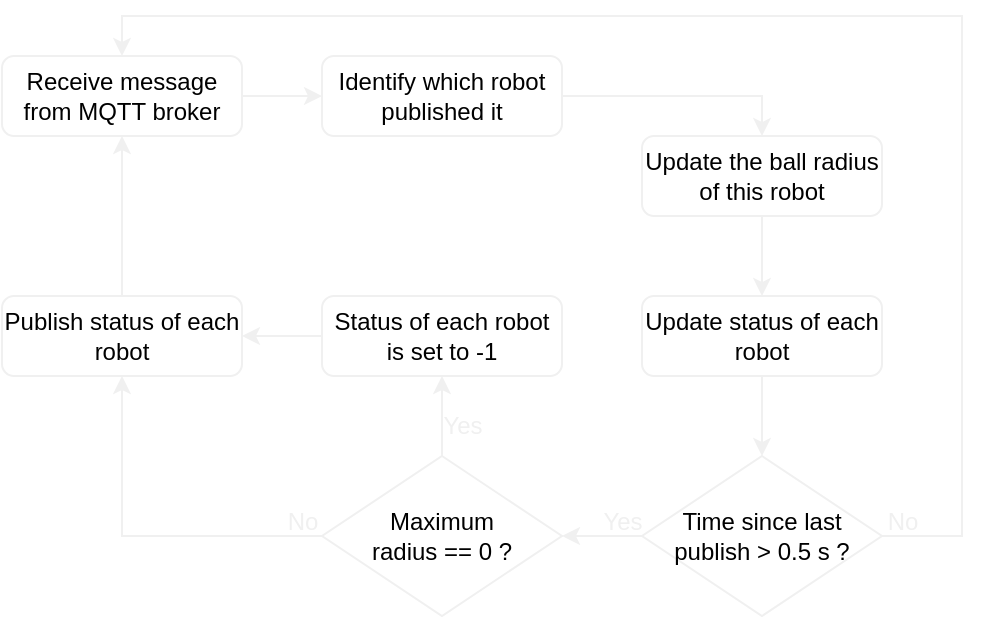<mxfile version="20.2.3" type="device"><diagram id="psDiw8rsGENUrxcVNBnG" name="Page-1"><mxGraphModel dx="1178" dy="695" grid="1" gridSize="10" guides="1" tooltips="1" connect="1" arrows="1" fold="1" page="1" pageScale="1" pageWidth="827" pageHeight="1169" background="none" math="0" shadow="0"><root><mxCell id="0"/><mxCell id="1" parent="0"/><mxCell id="6UMquqWn-O_g56xcp0qi-1" style="edgeStyle=orthogonalEdgeStyle;rounded=0;orthogonalLoop=1;jettySize=auto;html=1;exitX=1;exitY=0.5;exitDx=0;exitDy=0;entryX=0;entryY=0.5;entryDx=0;entryDy=0;strokeColor=#F0F0F0;fontColor=#000000;" edge="1" parent="1" source="6UMquqWn-O_g56xcp0qi-2" target="6UMquqWn-O_g56xcp0qi-4"><mxGeometry relative="1" as="geometry"/></mxCell><mxCell id="6UMquqWn-O_g56xcp0qi-2" value="Receive message from MQTT broker" style="rounded=1;whiteSpace=wrap;html=1;strokeColor=#F0F0F0;fontColor=#000000;labelBackgroundColor=none;" vertex="1" parent="1"><mxGeometry x="80" y="80" width="120" height="40" as="geometry"/></mxCell><mxCell id="6UMquqWn-O_g56xcp0qi-10" style="edgeStyle=orthogonalEdgeStyle;rounded=0;orthogonalLoop=1;jettySize=auto;html=1;exitX=1;exitY=0.5;exitDx=0;exitDy=0;entryX=0.5;entryY=0;entryDx=0;entryDy=0;strokeColor=#F0F0F0;fontColor=#000000;" edge="1" parent="1" source="6UMquqWn-O_g56xcp0qi-4" target="6UMquqWn-O_g56xcp0qi-6"><mxGeometry relative="1" as="geometry"/></mxCell><mxCell id="6UMquqWn-O_g56xcp0qi-4" value="Identify which robot published it" style="rounded=1;whiteSpace=wrap;html=1;strokeColor=#F0F0F0;fontColor=#000000;labelBackgroundColor=none;" vertex="1" parent="1"><mxGeometry x="240" y="80" width="120" height="40" as="geometry"/></mxCell><mxCell id="6UMquqWn-O_g56xcp0qi-27" style="edgeStyle=orthogonalEdgeStyle;rounded=0;orthogonalLoop=1;jettySize=auto;html=1;exitX=0.5;exitY=1;exitDx=0;exitDy=0;entryX=0.5;entryY=0;entryDx=0;entryDy=0;fontColor=#000000;strokeColor=#F0F0F0;" edge="1" parent="1" source="6UMquqWn-O_g56xcp0qi-6" target="6UMquqWn-O_g56xcp0qi-26"><mxGeometry relative="1" as="geometry"/></mxCell><mxCell id="6UMquqWn-O_g56xcp0qi-6" value="Update the ball radius of this robot" style="rounded=1;whiteSpace=wrap;html=1;strokeColor=#F0F0F0;fontColor=#000000;labelBackgroundColor=none;" vertex="1" parent="1"><mxGeometry x="400" y="120" width="120" height="40" as="geometry"/></mxCell><mxCell id="6UMquqWn-O_g56xcp0qi-15" style="edgeStyle=orthogonalEdgeStyle;rounded=0;orthogonalLoop=1;jettySize=auto;html=1;exitX=1;exitY=0.5;exitDx=0;exitDy=0;entryX=0.5;entryY=0;entryDx=0;entryDy=0;strokeColor=#F0F0F0;fontColor=#000000;" edge="1" parent="1" source="6UMquqWn-O_g56xcp0qi-13" target="6UMquqWn-O_g56xcp0qi-2"><mxGeometry relative="1" as="geometry"><Array as="points"><mxPoint x="560" y="320"/><mxPoint x="560" y="60"/><mxPoint x="140" y="60"/></Array></mxGeometry></mxCell><mxCell id="6UMquqWn-O_g56xcp0qi-24" style="edgeStyle=orthogonalEdgeStyle;rounded=0;orthogonalLoop=1;jettySize=auto;html=1;exitX=0;exitY=0.5;exitDx=0;exitDy=0;entryX=1;entryY=0.5;entryDx=0;entryDy=0;fontColor=#000000;strokeColor=#F0F0F0;" edge="1" parent="1" source="6UMquqWn-O_g56xcp0qi-13" target="6UMquqWn-O_g56xcp0qi-19"><mxGeometry relative="1" as="geometry"/></mxCell><mxCell id="6UMquqWn-O_g56xcp0qi-13" value="Time since last publish &amp;gt; 0.5 s ?" style="rhombus;whiteSpace=wrap;html=1;strokeColor=#F0F0F0;fontColor=#000000;labelBackgroundColor=none;" vertex="1" parent="1"><mxGeometry x="400" y="280" width="120" height="80" as="geometry"/></mxCell><mxCell id="6UMquqWn-O_g56xcp0qi-16" value="No" style="text;html=1;align=center;verticalAlign=middle;resizable=0;points=[];autosize=1;strokeColor=none;fillColor=none;fontColor=#F0F0F0;" vertex="1" parent="1"><mxGeometry x="510" y="298" width="40" height="30" as="geometry"/></mxCell><mxCell id="6UMquqWn-O_g56xcp0qi-45" style="edgeStyle=orthogonalEdgeStyle;rounded=0;orthogonalLoop=1;jettySize=auto;html=1;exitX=0.5;exitY=0;exitDx=0;exitDy=0;entryX=0.5;entryY=1;entryDx=0;entryDy=0;fontColor=#000000;strokeColor=#F0F0F0;" edge="1" parent="1" source="6UMquqWn-O_g56xcp0qi-19" target="6UMquqWn-O_g56xcp0qi-29"><mxGeometry relative="1" as="geometry"/></mxCell><mxCell id="6UMquqWn-O_g56xcp0qi-46" style="edgeStyle=orthogonalEdgeStyle;rounded=0;orthogonalLoop=1;jettySize=auto;html=1;exitX=0;exitY=0.5;exitDx=0;exitDy=0;entryX=0.5;entryY=1;entryDx=0;entryDy=0;fontColor=#000000;strokeColor=#F0F0F0;" edge="1" parent="1" source="6UMquqWn-O_g56xcp0qi-19" target="6UMquqWn-O_g56xcp0qi-31"><mxGeometry relative="1" as="geometry"/></mxCell><mxCell id="6UMquqWn-O_g56xcp0qi-19" value="Maximum &lt;br&gt;radius == 0 ?" style="rhombus;whiteSpace=wrap;html=1;strokeColor=#F0F0F0;fontColor=#000000;labelBackgroundColor=none;" vertex="1" parent="1"><mxGeometry x="240" y="280" width="120" height="80" as="geometry"/></mxCell><mxCell id="6UMquqWn-O_g56xcp0qi-25" value="Yes" style="text;html=1;align=center;verticalAlign=middle;resizable=0;points=[];autosize=1;strokeColor=none;fillColor=none;fontColor=#F0F0F0;" vertex="1" parent="1"><mxGeometry x="370" y="298" width="40" height="30" as="geometry"/></mxCell><mxCell id="6UMquqWn-O_g56xcp0qi-28" style="edgeStyle=orthogonalEdgeStyle;rounded=0;orthogonalLoop=1;jettySize=auto;html=1;exitX=0.5;exitY=1;exitDx=0;exitDy=0;entryX=0.5;entryY=0;entryDx=0;entryDy=0;fontColor=#000000;strokeColor=#F0F0F0;" edge="1" parent="1" source="6UMquqWn-O_g56xcp0qi-26" target="6UMquqWn-O_g56xcp0qi-13"><mxGeometry relative="1" as="geometry"/></mxCell><mxCell id="6UMquqWn-O_g56xcp0qi-26" value="Update status of each robot" style="rounded=1;whiteSpace=wrap;html=1;labelBackgroundColor=none;fontColor=#000000;strokeColor=#F0F0F0;" vertex="1" parent="1"><mxGeometry x="400" y="200" width="120" height="40" as="geometry"/></mxCell><mxCell id="6UMquqWn-O_g56xcp0qi-44" style="edgeStyle=orthogonalEdgeStyle;rounded=0;orthogonalLoop=1;jettySize=auto;html=1;exitX=0;exitY=0.5;exitDx=0;exitDy=0;entryX=1;entryY=0.5;entryDx=0;entryDy=0;fontColor=#000000;strokeColor=#F0F0F0;" edge="1" parent="1" source="6UMquqWn-O_g56xcp0qi-29" target="6UMquqWn-O_g56xcp0qi-31"><mxGeometry relative="1" as="geometry"/></mxCell><mxCell id="6UMquqWn-O_g56xcp0qi-29" value="Status of each robot is set to -1" style="rounded=1;whiteSpace=wrap;html=1;labelBackgroundColor=none;fontColor=#000000;strokeColor=#F0F0F0;" vertex="1" parent="1"><mxGeometry x="240" y="200" width="120" height="40" as="geometry"/></mxCell><mxCell id="6UMquqWn-O_g56xcp0qi-38" style="edgeStyle=orthogonalEdgeStyle;rounded=0;orthogonalLoop=1;jettySize=auto;html=1;exitX=0.5;exitY=0;exitDx=0;exitDy=0;entryX=0.5;entryY=1;entryDx=0;entryDy=0;fontColor=#000000;strokeColor=#F0F0F0;" edge="1" parent="1" source="6UMquqWn-O_g56xcp0qi-31" target="6UMquqWn-O_g56xcp0qi-2"><mxGeometry relative="1" as="geometry"/></mxCell><mxCell id="6UMquqWn-O_g56xcp0qi-31" value="Publish status of each robot" style="rounded=1;whiteSpace=wrap;html=1;labelBackgroundColor=none;fontColor=#000000;strokeColor=#F0F0F0;" vertex="1" parent="1"><mxGeometry x="80" y="200" width="120" height="40" as="geometry"/></mxCell><mxCell id="6UMquqWn-O_g56xcp0qi-34" value="Yes" style="text;html=1;align=center;verticalAlign=middle;resizable=0;points=[];autosize=1;strokeColor=none;fillColor=none;fontColor=#F0F0F0;" vertex="1" parent="1"><mxGeometry x="290" y="250" width="40" height="30" as="geometry"/></mxCell><mxCell id="6UMquqWn-O_g56xcp0qi-35" value="No" style="text;html=1;align=center;verticalAlign=middle;resizable=0;points=[];autosize=1;strokeColor=none;fillColor=none;fontColor=#F0F0F0;" vertex="1" parent="1"><mxGeometry x="210" y="298" width="40" height="30" as="geometry"/></mxCell></root></mxGraphModel></diagram></mxfile>